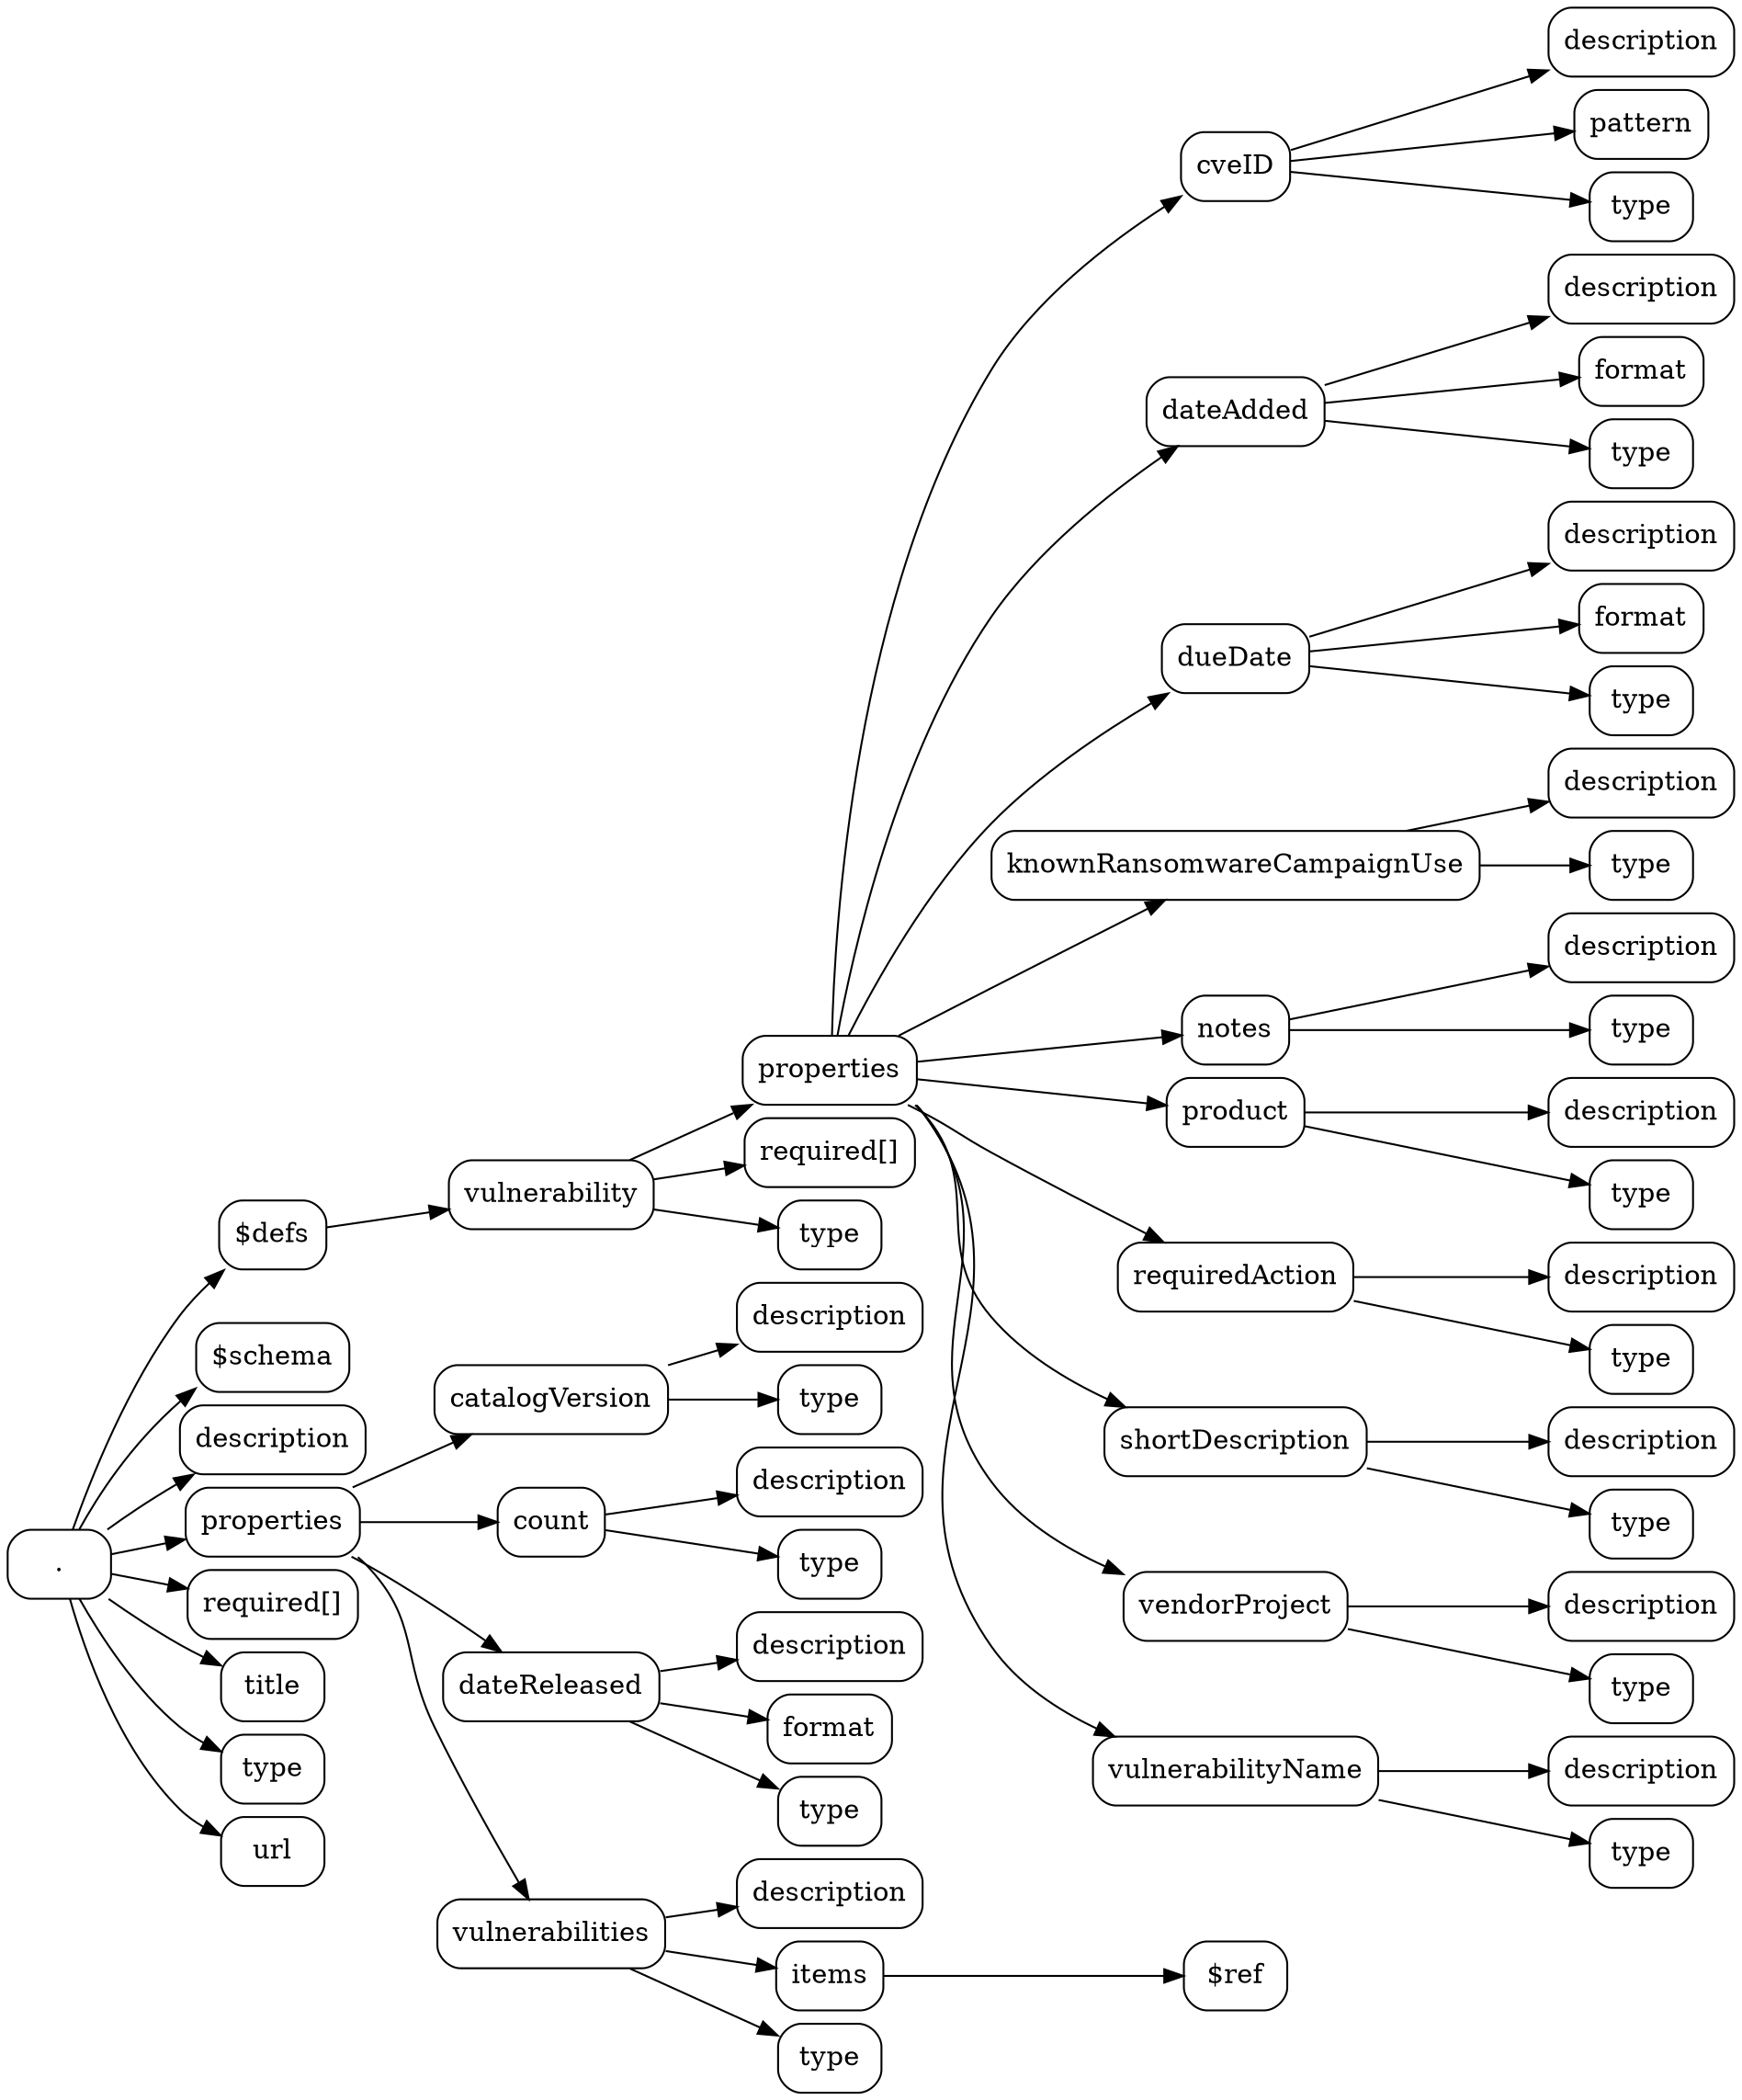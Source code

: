 digraph G {
    node [shape=box, style=rounded]
    layout=dot
    rankdir=LR
    splines=true
    ranksep=0.5
    nodesep=0.1

    "$defs"
    "."
    "$defs.vulnerability" [label="vulnerability"]
    "$defs.vulnerability.properties" [label="properties"]
    "$defs.vulnerability.properties.cveID" [label="cveID"]
    "$defs.vulnerability.properties.cveID.description" [label="description"]
    "$defs.vulnerability.properties.cveID.pattern" [label="pattern"]
    "$defs.vulnerability.properties.cveID.type" [label="type"]
    "$defs.vulnerability.properties.dateAdded" [label="dateAdded"]
    "$defs.vulnerability.properties.dateAdded.description" [label="description"]
    "$defs.vulnerability.properties.dateAdded.format" [label="format"]
    "$defs.vulnerability.properties.dateAdded.type" [label="type"]
    "$defs.vulnerability.properties.dueDate" [label="dueDate"]
    "$defs.vulnerability.properties.dueDate.description" [label="description"]
    "$defs.vulnerability.properties.dueDate.format" [label="format"]
    "$defs.vulnerability.properties.dueDate.type" [label="type"]
    "$defs.vulnerability.properties.knownRansomwareCampaignUse" [label="knownRansomwareCampaignUse"]
    "$defs.vulnerability.properties.knownRansomwareCampaignUse.description" [label="description"]
    "$defs.vulnerability.properties.knownRansomwareCampaignUse.type" [label="type"]
    "$defs.vulnerability.properties.notes" [label="notes"]
    "$defs.vulnerability.properties.notes.description" [label="description"]
    "$defs.vulnerability.properties.notes.type" [label="type"]
    "$defs.vulnerability.properties.product" [label="product"]
    "$defs.vulnerability.properties.product.description" [label="description"]
    "$defs.vulnerability.properties.product.type" [label="type"]
    "$defs.vulnerability.properties.requiredAction" [label="requiredAction"]
    "$defs.vulnerability.properties.requiredAction.description" [label="description"]
    "$defs.vulnerability.properties.requiredAction.type" [label="type"]
    "$defs.vulnerability.properties.shortDescription" [label="shortDescription"]
    "$defs.vulnerability.properties.shortDescription.description" [label="description"]
    "$defs.vulnerability.properties.shortDescription.type" [label="type"]
    "$defs.vulnerability.properties.vendorProject" [label="vendorProject"]
    "$defs.vulnerability.properties.vendorProject.description" [label="description"]
    "$defs.vulnerability.properties.vendorProject.type" [label="type"]
    "$defs.vulnerability.properties.vulnerabilityName" [label="vulnerabilityName"]
    "$defs.vulnerability.properties.vulnerabilityName.description" [label="description"]
    "$defs.vulnerability.properties.vulnerabilityName.type" [label="type"]
    "$defs.vulnerability.required[]" [label="required[]"]
    "$defs.vulnerability.type" [label="type"]
    "$schema"
    "description"
    "properties"
    "properties.catalogVersion" [label="catalogVersion"]
    "properties.catalogVersion.description" [label="description"]
    "properties.catalogVersion.type" [label="type"]
    "properties.count" [label="count"]
    "properties.count.description" [label="description"]
    "properties.count.type" [label="type"]
    "properties.dateReleased" [label="dateReleased"]
    "properties.dateReleased.description" [label="description"]
    "properties.dateReleased.format" [label="format"]
    "properties.dateReleased.type" [label="type"]
    "properties.vulnerabilities" [label="vulnerabilities"]
    "properties.vulnerabilities.description" [label="description"]
    "properties.vulnerabilities.items" [label="items"]
    "properties.vulnerabilities.items.$ref" [label="$ref"]
    "properties.vulnerabilities.type" [label="type"]
    "required[]"
    "title"
    "type"
    "url"

    "$defs" -> "$defs.vulnerability"
    "." -> "$defs"
    "." -> "$schema"
    "." -> "description"
    "." -> "properties"
    "." -> "required[]"
    "." -> "title"
    "." -> "type"
    "." -> "url"
    "$defs.vulnerability" -> "$defs.vulnerability.properties"
    "$defs.vulnerability" -> "$defs.vulnerability.required[]"
    "$defs.vulnerability" -> "$defs.vulnerability.type"
    "$defs.vulnerability.properties" -> "$defs.vulnerability.properties.cveID"
    "$defs.vulnerability.properties" -> "$defs.vulnerability.properties.dateAdded"
    "$defs.vulnerability.properties" -> "$defs.vulnerability.properties.dueDate"
    "$defs.vulnerability.properties" -> "$defs.vulnerability.properties.knownRansomwareCampaignUse"
    "$defs.vulnerability.properties" -> "$defs.vulnerability.properties.notes"
    "$defs.vulnerability.properties" -> "$defs.vulnerability.properties.product"
    "$defs.vulnerability.properties" -> "$defs.vulnerability.properties.requiredAction"
    "$defs.vulnerability.properties" -> "$defs.vulnerability.properties.shortDescription"
    "$defs.vulnerability.properties" -> "$defs.vulnerability.properties.vendorProject"
    "$defs.vulnerability.properties" -> "$defs.vulnerability.properties.vulnerabilityName"
    "$defs.vulnerability.properties.cveID" -> "$defs.vulnerability.properties.cveID.description"
    "$defs.vulnerability.properties.cveID" -> "$defs.vulnerability.properties.cveID.pattern"
    "$defs.vulnerability.properties.cveID" -> "$defs.vulnerability.properties.cveID.type"
    "$defs.vulnerability.properties.dateAdded" -> "$defs.vulnerability.properties.dateAdded.description"
    "$defs.vulnerability.properties.dateAdded" -> "$defs.vulnerability.properties.dateAdded.format"
    "$defs.vulnerability.properties.dateAdded" -> "$defs.vulnerability.properties.dateAdded.type"
    "$defs.vulnerability.properties.dueDate" -> "$defs.vulnerability.properties.dueDate.description"
    "$defs.vulnerability.properties.dueDate" -> "$defs.vulnerability.properties.dueDate.format"
    "$defs.vulnerability.properties.dueDate" -> "$defs.vulnerability.properties.dueDate.type"
    "$defs.vulnerability.properties.knownRansomwareCampaignUse" -> "$defs.vulnerability.properties.knownRansomwareCampaignUse.description"
    "$defs.vulnerability.properties.knownRansomwareCampaignUse" -> "$defs.vulnerability.properties.knownRansomwareCampaignUse.type"
    "$defs.vulnerability.properties.notes" -> "$defs.vulnerability.properties.notes.description"
    "$defs.vulnerability.properties.notes" -> "$defs.vulnerability.properties.notes.type"
    "$defs.vulnerability.properties.product" -> "$defs.vulnerability.properties.product.description"
    "$defs.vulnerability.properties.product" -> "$defs.vulnerability.properties.product.type"
    "$defs.vulnerability.properties.requiredAction" -> "$defs.vulnerability.properties.requiredAction.description"
    "$defs.vulnerability.properties.requiredAction" -> "$defs.vulnerability.properties.requiredAction.type"
    "$defs.vulnerability.properties.shortDescription" -> "$defs.vulnerability.properties.shortDescription.description"
    "$defs.vulnerability.properties.shortDescription" -> "$defs.vulnerability.properties.shortDescription.type"
    "$defs.vulnerability.properties.vendorProject" -> "$defs.vulnerability.properties.vendorProject.description"
    "$defs.vulnerability.properties.vendorProject" -> "$defs.vulnerability.properties.vendorProject.type"
    "$defs.vulnerability.properties.vulnerabilityName" -> "$defs.vulnerability.properties.vulnerabilityName.description"
    "$defs.vulnerability.properties.vulnerabilityName" -> "$defs.vulnerability.properties.vulnerabilityName.type"
    "properties" -> "properties.catalogVersion"
    "properties" -> "properties.count"
    "properties" -> "properties.dateReleased"
    "properties" -> "properties.vulnerabilities"
    "properties.catalogVersion" -> "properties.catalogVersion.description"
    "properties.catalogVersion" -> "properties.catalogVersion.type"
    "properties.count" -> "properties.count.description"
    "properties.count" -> "properties.count.type"
    "properties.dateReleased" -> "properties.dateReleased.description"
    "properties.dateReleased" -> "properties.dateReleased.format"
    "properties.dateReleased" -> "properties.dateReleased.type"
    "properties.vulnerabilities" -> "properties.vulnerabilities.description"
    "properties.vulnerabilities" -> "properties.vulnerabilities.items"
    "properties.vulnerabilities" -> "properties.vulnerabilities.type"
    "properties.vulnerabilities.items" -> "properties.vulnerabilities.items.$ref"
}